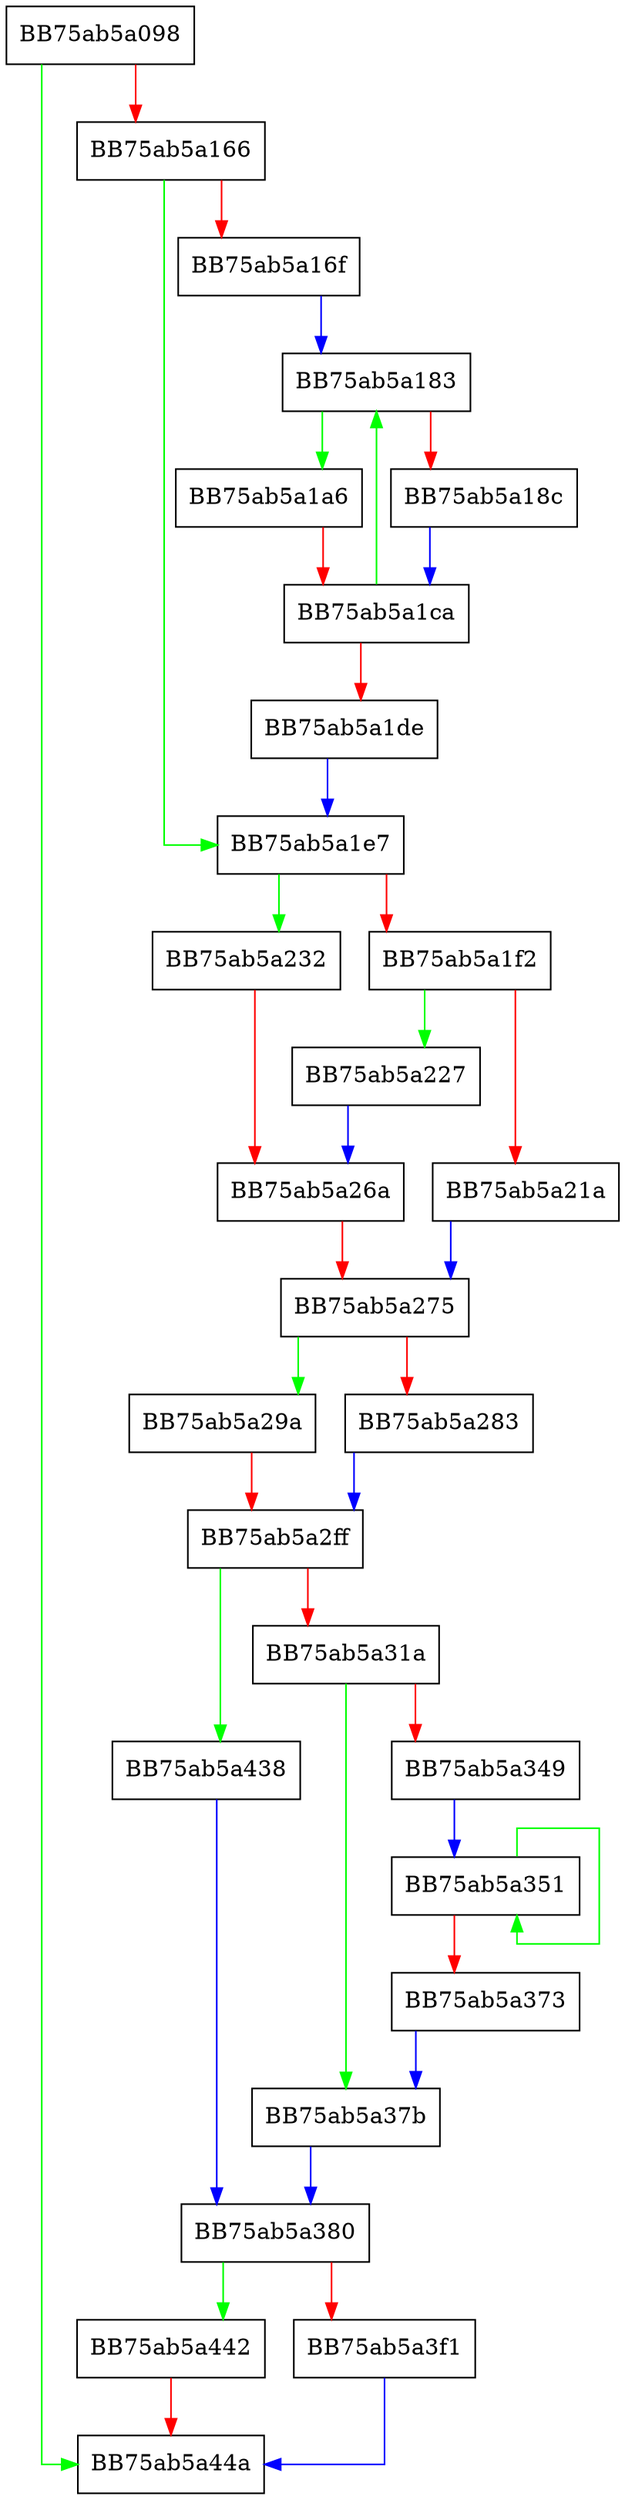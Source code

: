 digraph updateVirtualTable {
  node [shape="box"];
  graph [splines=ortho];
  BB75ab5a098 -> BB75ab5a44a [color="green"];
  BB75ab5a098 -> BB75ab5a166 [color="red"];
  BB75ab5a166 -> BB75ab5a1e7 [color="green"];
  BB75ab5a166 -> BB75ab5a16f [color="red"];
  BB75ab5a16f -> BB75ab5a183 [color="blue"];
  BB75ab5a183 -> BB75ab5a1a6 [color="green"];
  BB75ab5a183 -> BB75ab5a18c [color="red"];
  BB75ab5a18c -> BB75ab5a1ca [color="blue"];
  BB75ab5a1a6 -> BB75ab5a1ca [color="red"];
  BB75ab5a1ca -> BB75ab5a183 [color="green"];
  BB75ab5a1ca -> BB75ab5a1de [color="red"];
  BB75ab5a1de -> BB75ab5a1e7 [color="blue"];
  BB75ab5a1e7 -> BB75ab5a232 [color="green"];
  BB75ab5a1e7 -> BB75ab5a1f2 [color="red"];
  BB75ab5a1f2 -> BB75ab5a227 [color="green"];
  BB75ab5a1f2 -> BB75ab5a21a [color="red"];
  BB75ab5a21a -> BB75ab5a275 [color="blue"];
  BB75ab5a227 -> BB75ab5a26a [color="blue"];
  BB75ab5a232 -> BB75ab5a26a [color="red"];
  BB75ab5a26a -> BB75ab5a275 [color="red"];
  BB75ab5a275 -> BB75ab5a29a [color="green"];
  BB75ab5a275 -> BB75ab5a283 [color="red"];
  BB75ab5a283 -> BB75ab5a2ff [color="blue"];
  BB75ab5a29a -> BB75ab5a2ff [color="red"];
  BB75ab5a2ff -> BB75ab5a438 [color="green"];
  BB75ab5a2ff -> BB75ab5a31a [color="red"];
  BB75ab5a31a -> BB75ab5a37b [color="green"];
  BB75ab5a31a -> BB75ab5a349 [color="red"];
  BB75ab5a349 -> BB75ab5a351 [color="blue"];
  BB75ab5a351 -> BB75ab5a351 [color="green"];
  BB75ab5a351 -> BB75ab5a373 [color="red"];
  BB75ab5a373 -> BB75ab5a37b [color="blue"];
  BB75ab5a37b -> BB75ab5a380 [color="blue"];
  BB75ab5a380 -> BB75ab5a442 [color="green"];
  BB75ab5a380 -> BB75ab5a3f1 [color="red"];
  BB75ab5a3f1 -> BB75ab5a44a [color="blue"];
  BB75ab5a438 -> BB75ab5a380 [color="blue"];
  BB75ab5a442 -> BB75ab5a44a [color="red"];
}